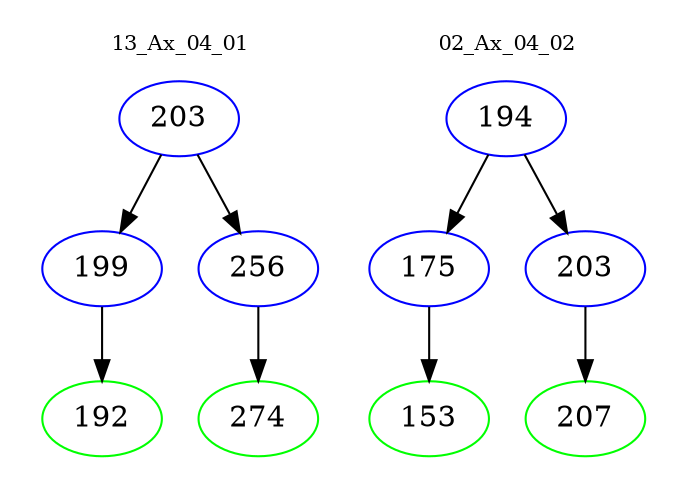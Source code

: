 digraph{
subgraph cluster_0 {
color = white
label = "13_Ax_04_01";
fontsize=10;
T0_203 [label="203", color="blue"]
T0_203 -> T0_199 [color="black"]
T0_199 [label="199", color="blue"]
T0_199 -> T0_192 [color="black"]
T0_192 [label="192", color="green"]
T0_203 -> T0_256 [color="black"]
T0_256 [label="256", color="blue"]
T0_256 -> T0_274 [color="black"]
T0_274 [label="274", color="green"]
}
subgraph cluster_1 {
color = white
label = "02_Ax_04_02";
fontsize=10;
T1_194 [label="194", color="blue"]
T1_194 -> T1_175 [color="black"]
T1_175 [label="175", color="blue"]
T1_175 -> T1_153 [color="black"]
T1_153 [label="153", color="green"]
T1_194 -> T1_203 [color="black"]
T1_203 [label="203", color="blue"]
T1_203 -> T1_207 [color="black"]
T1_207 [label="207", color="green"]
}
}
